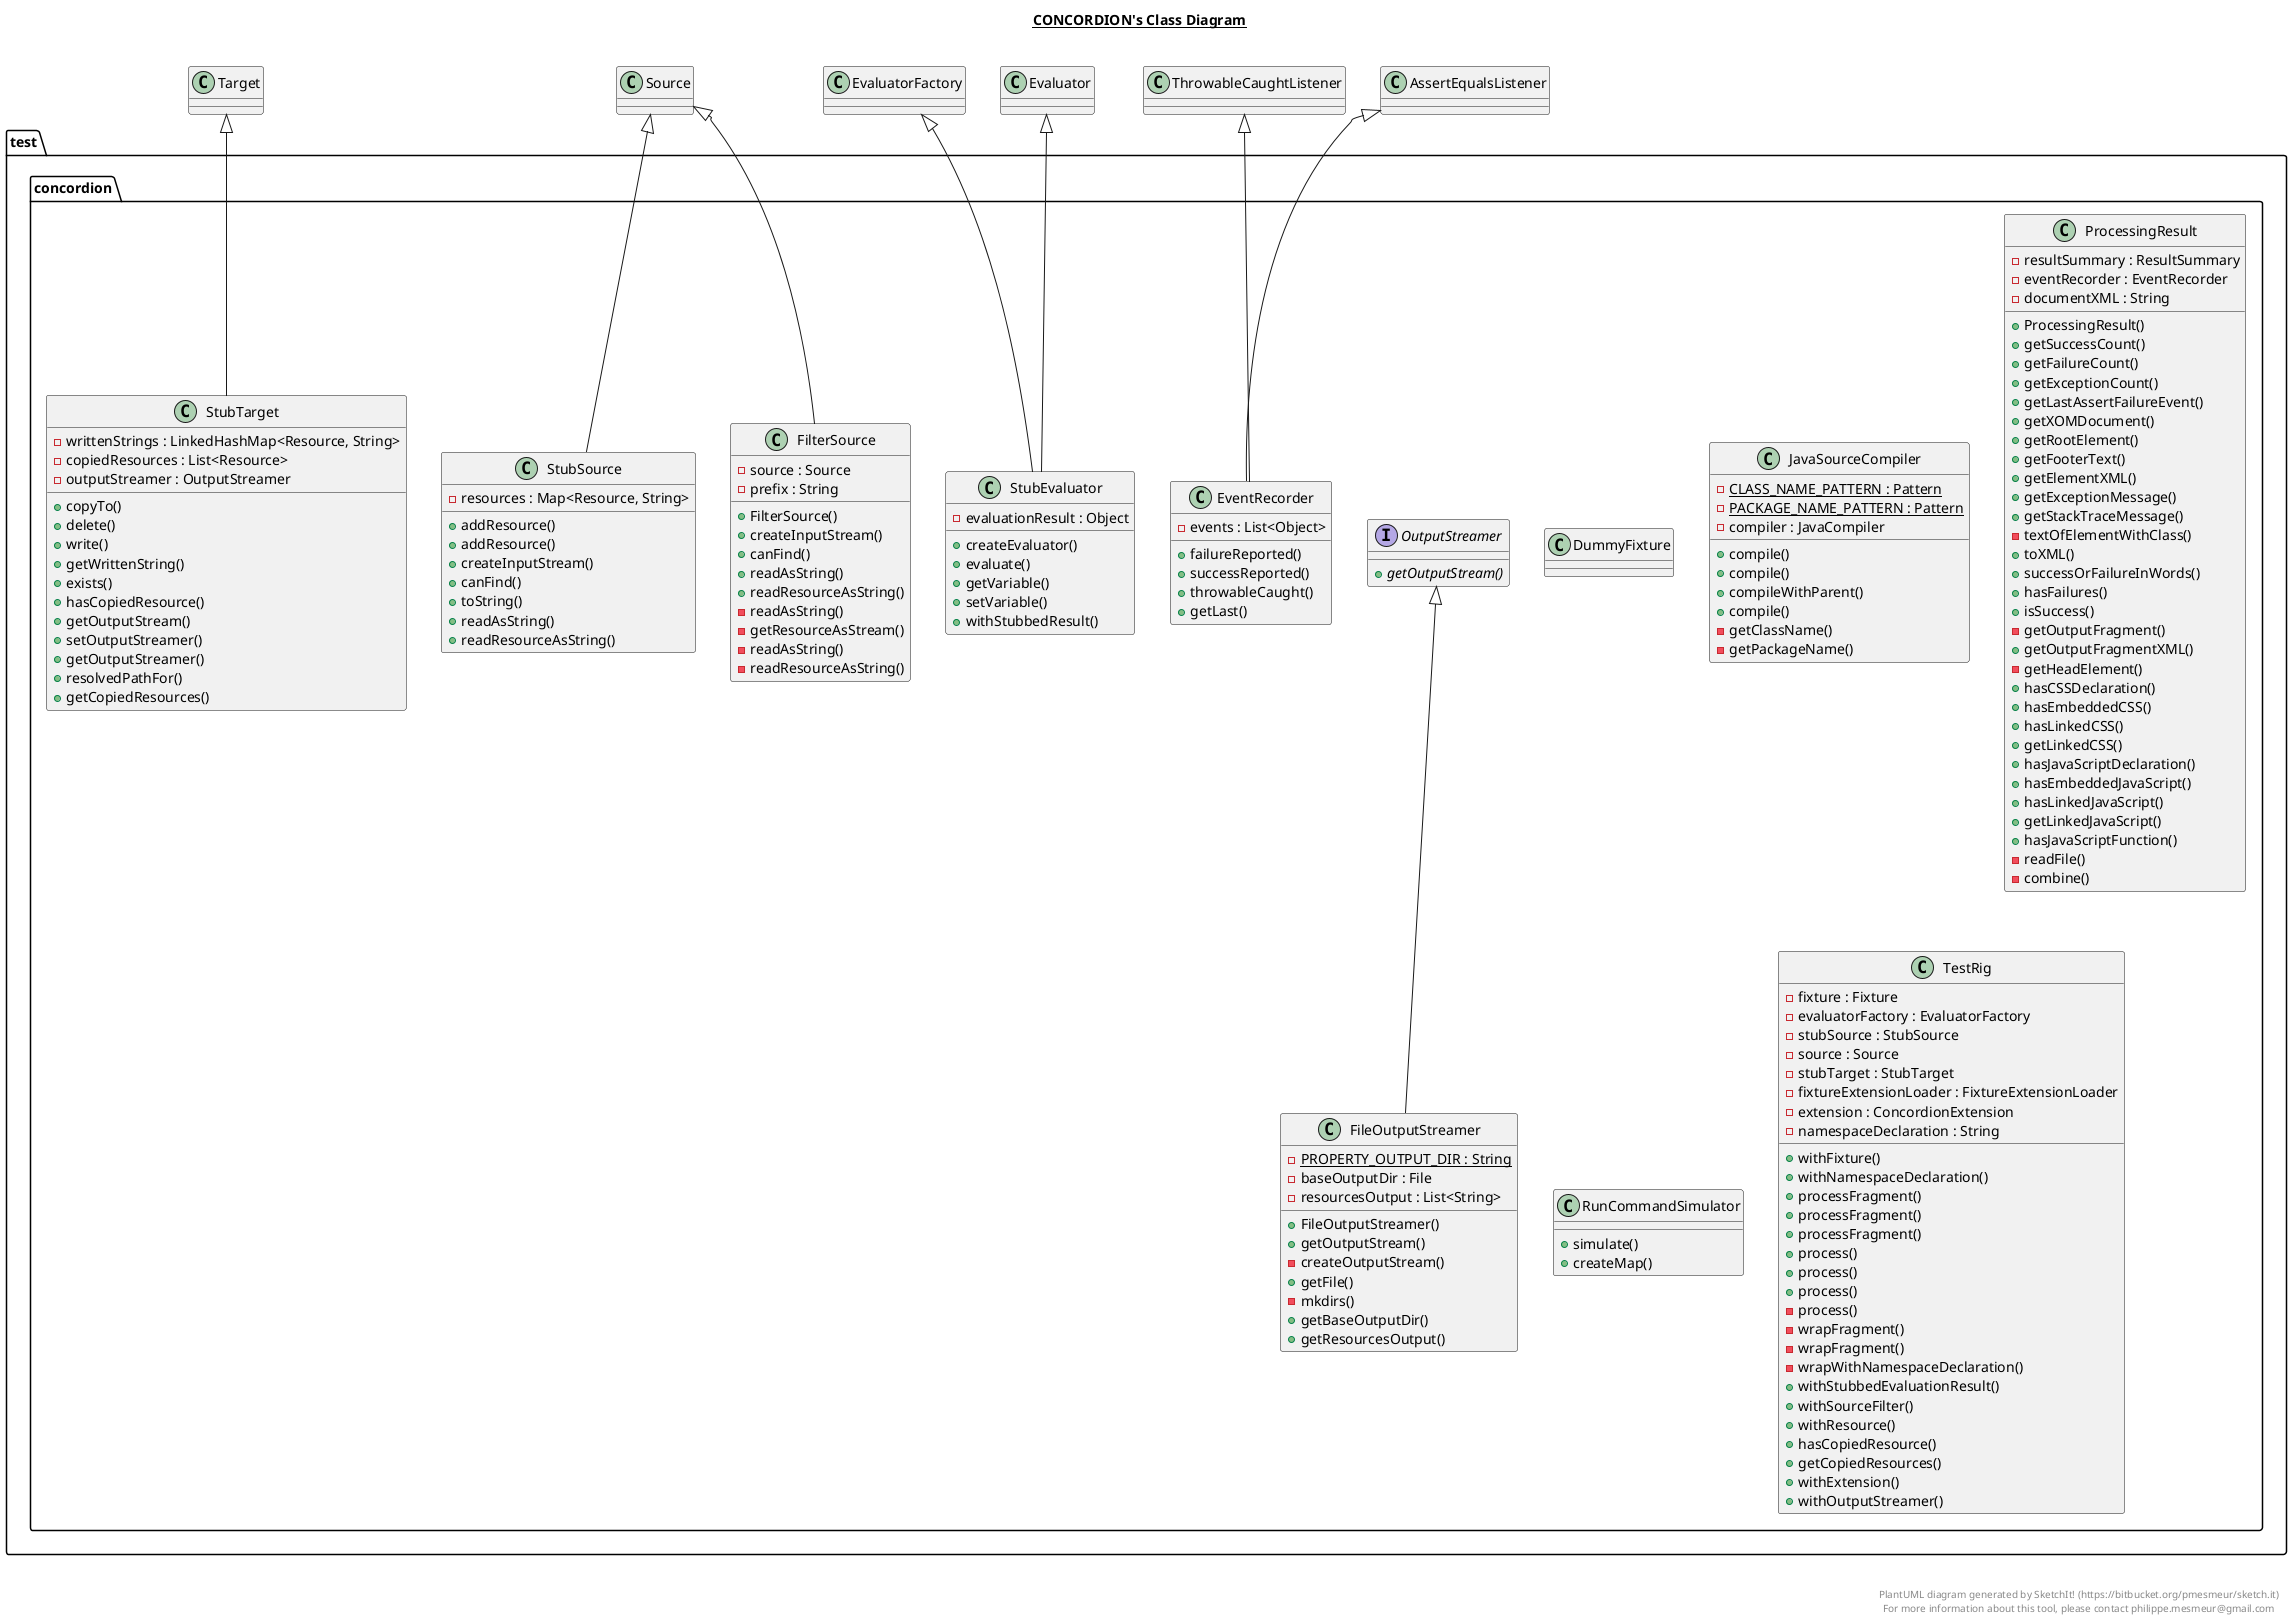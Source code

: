 @startuml

title __CONCORDION's Class Diagram__\n

  package test.concordion {
    class DummyFixture {
    }
  }
  

  package test.concordion {
    class EventRecorder {
        - events : List<Object>
        + failureReported()
        + successReported()
        + throwableCaught()
        + getLast()
    }
  }
  

  package test.concordion {
    class FileOutputStreamer {
        {static} - PROPERTY_OUTPUT_DIR : String
        - baseOutputDir : File
        - resourcesOutput : List<String>
        + FileOutputStreamer()
        + getOutputStream()
        - createOutputStream()
        + getFile()
        - mkdirs()
        + getBaseOutputDir()
        + getResourcesOutput()
    }
  }
  

  package test.concordion {
    class FilterSource {
        - source : Source
        - prefix : String
        + FilterSource()
        + createInputStream()
        + canFind()
        + readAsString()
        + readResourceAsString()
        - readAsString()
        - getResourceAsStream()
        - readAsString()
        - readResourceAsString()
    }
  }
  

  package test.concordion {
    class JavaSourceCompiler {
        {static} - CLASS_NAME_PATTERN : Pattern
        {static} - PACKAGE_NAME_PATTERN : Pattern
        - compiler : JavaCompiler
        + compile()
        + compile()
        + compileWithParent()
        + compile()
        - getClassName()
        - getPackageName()
    }
  }
  

  package test.concordion {
    interface OutputStreamer {
        {abstract} + getOutputStream()
    }
  }
  

  package test.concordion {
    class ProcessingResult {
        - resultSummary : ResultSummary
        - eventRecorder : EventRecorder
        - documentXML : String
        + ProcessingResult()
        + getSuccessCount()
        + getFailureCount()
        + getExceptionCount()
        + getLastAssertFailureEvent()
        + getXOMDocument()
        + getRootElement()
        + getFooterText()
        + getElementXML()
        + getExceptionMessage()
        + getStackTraceMessage()
        - textOfElementWithClass()
        + toXML()
        + successOrFailureInWords()
        + hasFailures()
        + isSuccess()
        - getOutputFragment()
        + getOutputFragmentXML()
        - getHeadElement()
        + hasCSSDeclaration()
        + hasEmbeddedCSS()
        + hasLinkedCSS()
        + getLinkedCSS()
        + hasJavaScriptDeclaration()
        + hasEmbeddedJavaScript()
        + hasLinkedJavaScript()
        + getLinkedJavaScript()
        + hasJavaScriptFunction()
        - readFile()
        - combine()
    }
  }
  

  package test.concordion {
    class RunCommandSimulator {
        + simulate()
        + createMap()
    }
  }
  

  package test.concordion {
    class StubEvaluator {
        - evaluationResult : Object
        + createEvaluator()
        + evaluate()
        + getVariable()
        + setVariable()
        + withStubbedResult()
    }
  }
  

  package test.concordion {
    class StubSource {
        - resources : Map<Resource, String>
        + addResource()
        + addResource()
        + createInputStream()
        + canFind()
        + toString()
        + readAsString()
        + readResourceAsString()
    }
  }
  

  package test.concordion {
    class StubTarget {
        - writtenStrings : LinkedHashMap<Resource, String>
        - copiedResources : List<Resource>
        - outputStreamer : OutputStreamer
        + copyTo()
        + delete()
        + write()
        + getWrittenString()
        + exists()
        + hasCopiedResource()
        + getOutputStream()
        + setOutputStreamer()
        + getOutputStreamer()
        + resolvedPathFor()
        + getCopiedResources()
    }
  }
  

  package test.concordion {
    class TestRig {
        - fixture : Fixture
        - evaluatorFactory : EvaluatorFactory
        - stubSource : StubSource
        - source : Source
        - stubTarget : StubTarget
        - fixtureExtensionLoader : FixtureExtensionLoader
        - extension : ConcordionExtension
        - namespaceDeclaration : String
        + withFixture()
        + withNamespaceDeclaration()
        + processFragment()
        + processFragment()
        + processFragment()
        + process()
        + process()
        + process()
        - process()
        - wrapFragment()
        - wrapFragment()
        - wrapWithNamespaceDeclaration()
        + withStubbedEvaluationResult()
        + withSourceFilter()
        + withResource()
        + hasCopiedResource()
        + getCopiedResources()
        + withExtension()
        + withOutputStreamer()
    }
  }
  

  EventRecorder -up-|> AssertEqualsListener
  EventRecorder -up-|> ThrowableCaughtListener
  FileOutputStreamer -up-|> OutputStreamer
  FilterSource -up-|> Source
  StubEvaluator -up-|> Evaluator
  StubEvaluator -up-|> EvaluatorFactory
  StubSource -up-|> Source
  StubTarget -up-|> Target


right footer


PlantUML diagram generated by SketchIt! (https://bitbucket.org/pmesmeur/sketch.it)
For more information about this tool, please contact philippe.mesmeur@gmail.com
endfooter

@enduml

